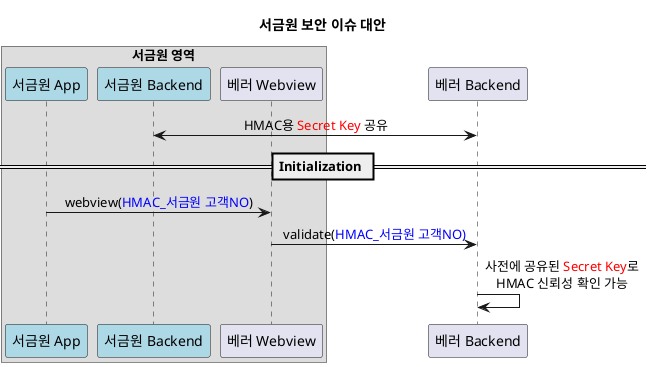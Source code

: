 @startuml private mydata oauth

title 서금원 보안 이슈 대안
skinparam sequenceMessageAlign center

box 서금원 영역
participant "서금원 App" as SeoApp #LightBlue
participant "서금원 Backend" as SeoBack #LightBlue
participant "베러 Webview" as BetterWeb
end box

participant "베러 Backend" as BetterBack

SeoBack <-> BetterBack: HMAC용 <Color #RED>Secret Key</color> 공유

== Initialization ==

SeoApp -> BetterWeb: webview(<color #BLUE>HMAC_서금원 고객NO</color>)

BetterWeb -> BetterBack: validate(<color #BLUE>HMAC_서금원 고객NO)
BetterBack -> BetterBack: 사전에 공유된 <color #RED>Secret Key</color>로\nHMAC 신뢰성 확인 가능

@enduml